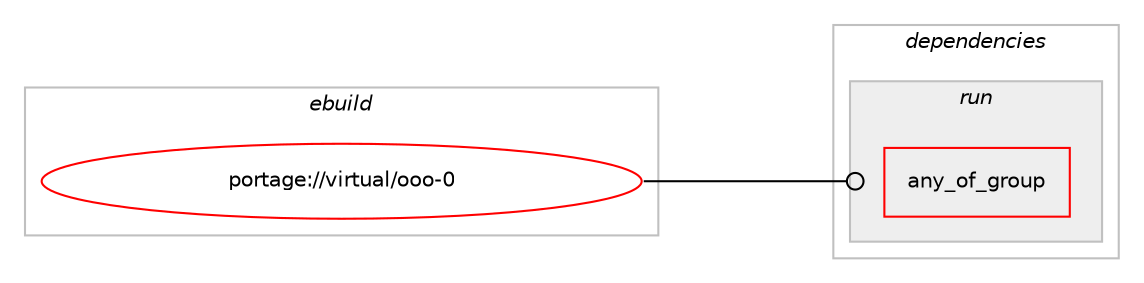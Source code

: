 digraph prolog {

# *************
# Graph options
# *************

newrank=true;
concentrate=true;
compound=true;
graph [rankdir=LR,fontname=Helvetica,fontsize=10,ranksep=1.5];#, ranksep=2.5, nodesep=0.2];
edge  [arrowhead=vee];
node  [fontname=Helvetica,fontsize=10];

# **********
# The ebuild
# **********

subgraph cluster_leftcol {
color=gray;
rank=same;
label=<<i>ebuild</i>>;
id [label="portage://virtual/ooo-0", color=red, width=4, href="../virtual/ooo-0.svg"];
}

# ****************
# The dependencies
# ****************

subgraph cluster_midcol {
color=gray;
label=<<i>dependencies</i>>;
subgraph cluster_compile {
fillcolor="#eeeeee";
style=filled;
label=<<i>compile</i>>;
}
subgraph cluster_compileandrun {
fillcolor="#eeeeee";
style=filled;
label=<<i>compile and run</i>>;
}
subgraph cluster_run {
fillcolor="#eeeeee";
style=filled;
label=<<i>run</i>>;
subgraph any8 {
dependency630 [label=<<TABLE BORDER="0" CELLBORDER="1" CELLSPACING="0" CELLPADDING="4"><TR><TD CELLPADDING="10">any_of_group</TD></TR></TABLE>>, shape=none, color=red];# *** BEGIN UNKNOWN DEPENDENCY TYPE (TODO) ***
# dependency630 -> package_dependency(portage://virtual/ooo-0,run,no,app-office,libreoffice,none,[,,],[],[use(optenable(java),none)])
# *** END UNKNOWN DEPENDENCY TYPE (TODO) ***

# *** BEGIN UNKNOWN DEPENDENCY TYPE (TODO) ***
# dependency630 -> package_dependency(portage://virtual/ooo-0,run,no,app-office,libreoffice-bin,none,[,,],[],[use(optenable(java),none)])
# *** END UNKNOWN DEPENDENCY TYPE (TODO) ***

# *** BEGIN UNKNOWN DEPENDENCY TYPE (TODO) ***
# dependency630 -> package_dependency(portage://virtual/ooo-0,run,no,app-office,openoffice-bin,none,[,,],[],[use(optenable(java),none)])
# *** END UNKNOWN DEPENDENCY TYPE (TODO) ***

}
id:e -> dependency630:w [weight=20,style="solid",arrowhead="odot"];
}
}

# **************
# The candidates
# **************

subgraph cluster_choices {
rank=same;
color=gray;
label=<<i>candidates</i>>;

}

}
